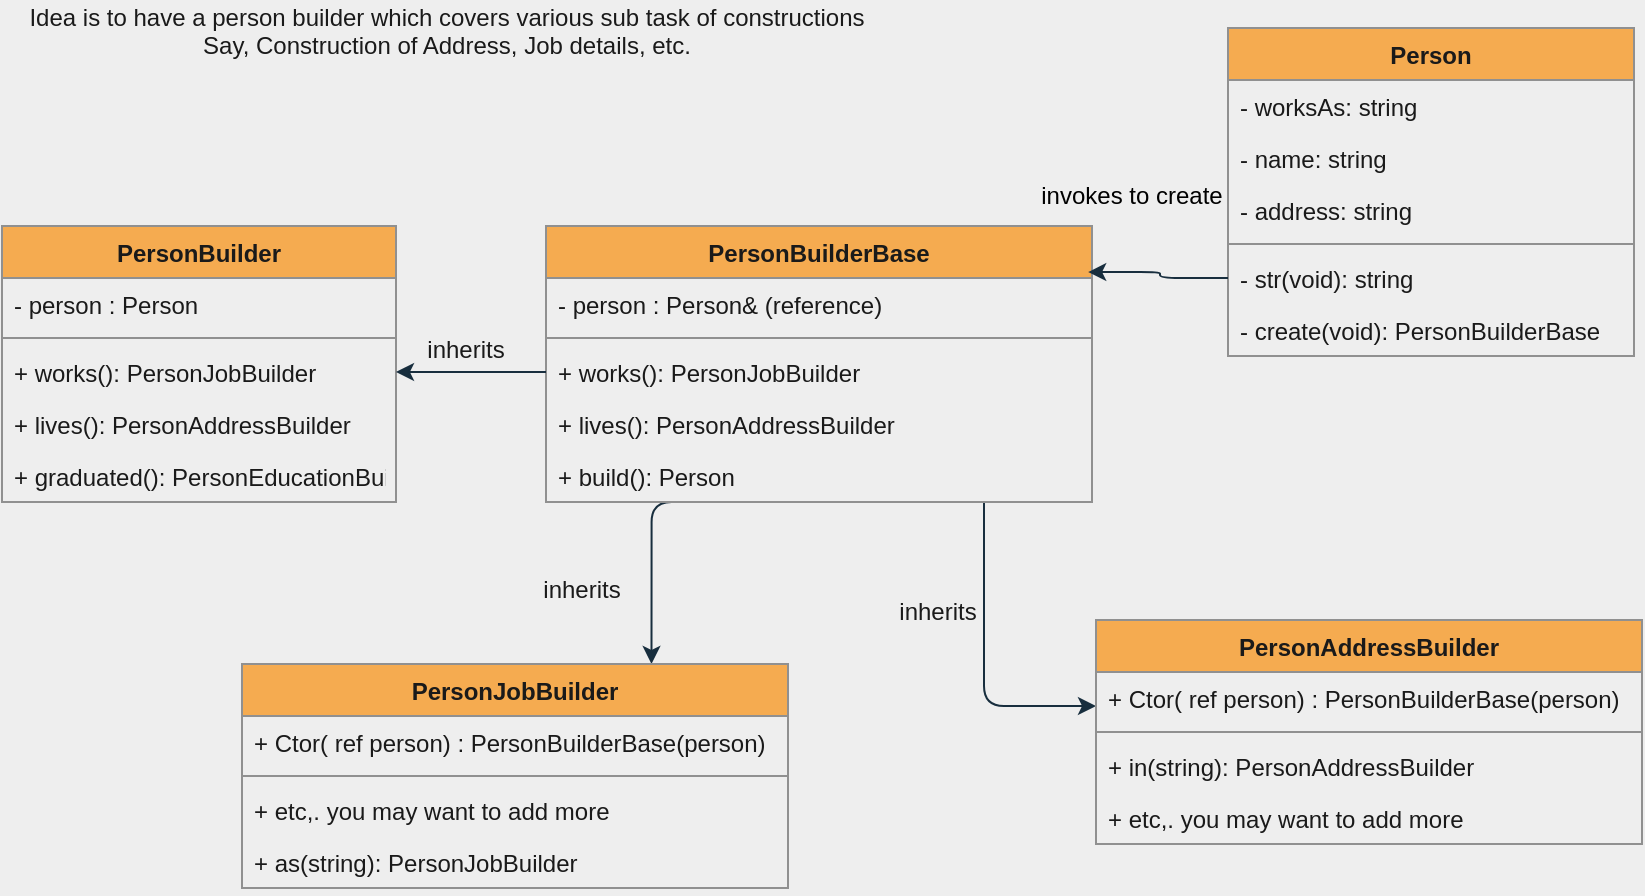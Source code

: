 <mxfile version="14.1.2" type="github">
  <diagram id="x5gHuUsIIJ-AkQ3tlWG3" name="Page-1">
    <mxGraphModel dx="1695" dy="592" grid="0" gridSize="10" guides="1" tooltips="1" connect="1" arrows="1" fold="1" page="1" pageScale="1" pageWidth="827" pageHeight="1169" background="#EEEEEE" math="0" shadow="0">
      <root>
        <mxCell id="0" />
        <mxCell id="1" parent="0" />
        <mxCell id="iUWRhTmWpU_0zO2Lu-_L-1" value="Person&#xa;" style="swimlane;fontStyle=1;align=center;verticalAlign=top;childLayout=stackLayout;horizontal=1;startSize=26;horizontalStack=0;resizeParent=1;resizeParentMax=0;resizeLast=0;collapsible=1;marginBottom=0;fillColor=#F5AB50;strokeColor=#909090;fontColor=#1A1A1A;" parent="1" vertex="1">
          <mxGeometry x="609" y="23" width="203" height="164" as="geometry" />
        </mxCell>
        <mxCell id="F8Ell9N0lwPQoOebZS9d-1" value="- worksAs: string" style="text;strokeColor=none;fillColor=none;align=left;verticalAlign=top;spacingLeft=4;spacingRight=4;overflow=hidden;rotatable=0;points=[[0,0.5],[1,0.5]];portConstraint=eastwest;fontColor=#1A1A1A;" vertex="1" parent="iUWRhTmWpU_0zO2Lu-_L-1">
          <mxGeometry y="26" width="203" height="26" as="geometry" />
        </mxCell>
        <mxCell id="iUWRhTmWpU_0zO2Lu-_L-13" value="- name: string" style="text;strokeColor=none;fillColor=none;align=left;verticalAlign=top;spacingLeft=4;spacingRight=4;overflow=hidden;rotatable=0;points=[[0,0.5],[1,0.5]];portConstraint=eastwest;fontColor=#1A1A1A;" parent="iUWRhTmWpU_0zO2Lu-_L-1" vertex="1">
          <mxGeometry y="52" width="203" height="26" as="geometry" />
        </mxCell>
        <mxCell id="iUWRhTmWpU_0zO2Lu-_L-12" value="- address: string" style="text;strokeColor=none;fillColor=none;align=left;verticalAlign=top;spacingLeft=4;spacingRight=4;overflow=hidden;rotatable=0;points=[[0,0.5],[1,0.5]];portConstraint=eastwest;fontColor=#1A1A1A;" parent="iUWRhTmWpU_0zO2Lu-_L-1" vertex="1">
          <mxGeometry y="78" width="203" height="26" as="geometry" />
        </mxCell>
        <mxCell id="iUWRhTmWpU_0zO2Lu-_L-3" value="" style="line;strokeWidth=1;fillColor=none;align=left;verticalAlign=middle;spacingTop=-1;spacingLeft=3;spacingRight=3;rotatable=0;labelPosition=right;points=[];portConstraint=eastwest;strokeColor=#909090;fontColor=#1A1A1A;labelBackgroundColor=#EEEEEE;" parent="iUWRhTmWpU_0zO2Lu-_L-1" vertex="1">
          <mxGeometry y="104" width="203" height="8" as="geometry" />
        </mxCell>
        <mxCell id="iUWRhTmWpU_0zO2Lu-_L-4" value="- str(void): string" style="text;strokeColor=none;fillColor=none;align=left;verticalAlign=top;spacingLeft=4;spacingRight=4;overflow=hidden;rotatable=0;points=[[0,0.5],[1,0.5]];portConstraint=eastwest;fontColor=#1A1A1A;" parent="iUWRhTmWpU_0zO2Lu-_L-1" vertex="1">
          <mxGeometry y="112" width="203" height="26" as="geometry" />
        </mxCell>
        <mxCell id="uwW9TZI5FmVvOkZDhSwe-3" value="- create(void): PersonBuilderBase" style="text;strokeColor=none;fillColor=none;align=left;verticalAlign=top;spacingLeft=4;spacingRight=4;overflow=hidden;rotatable=0;points=[[0,0.5],[1,0.5]];portConstraint=eastwest;fontColor=#1A1A1A;" parent="iUWRhTmWpU_0zO2Lu-_L-1" vertex="1">
          <mxGeometry y="138" width="203" height="26" as="geometry" />
        </mxCell>
        <mxCell id="uwW9TZI5FmVvOkZDhSwe-2" value="&lt;div&gt;Idea is to have a person builder which covers various sub task of constructions&lt;/div&gt;&lt;div&gt;Say, Construction of Address, Job details, etc.&lt;/div&gt;&lt;div&gt;&lt;br&gt;&lt;/div&gt;" style="text;html=1;align=center;verticalAlign=middle;resizable=0;points=[];autosize=1;fontColor=#1A1A1A;" parent="1" vertex="1">
          <mxGeometry x="5" y="9" width="426" height="46" as="geometry" />
        </mxCell>
        <mxCell id="uwW9TZI5FmVvOkZDhSwe-43" style="edgeStyle=orthogonalEdgeStyle;orthogonalLoop=1;jettySize=auto;html=1;entryX=0.75;entryY=0;entryDx=0;entryDy=0;exitX=0.5;exitY=1;exitDx=0;exitDy=0;strokeColor=#182E3E;fontColor=#1A1A1A;labelBackgroundColor=#EEEEEE;" parent="1" source="uwW9TZI5FmVvOkZDhSwe-9" target="uwW9TZI5FmVvOkZDhSwe-20" edge="1">
          <mxGeometry relative="1" as="geometry">
            <mxPoint x="361" y="319" as="sourcePoint" />
            <Array as="points">
              <mxPoint x="321" y="260" />
            </Array>
          </mxGeometry>
        </mxCell>
        <mxCell id="uwW9TZI5FmVvOkZDhSwe-44" style="edgeStyle=orthogonalEdgeStyle;orthogonalLoop=1;jettySize=auto;html=1;strokeColor=#182E3E;fontColor=#1A1A1A;labelBackgroundColor=#EEEEEE;" parent="1" source="uwW9TZI5FmVvOkZDhSwe-9" target="uwW9TZI5FmVvOkZDhSwe-26" edge="1">
          <mxGeometry relative="1" as="geometry">
            <mxPoint x="405" y="306" as="targetPoint" />
            <Array as="points">
              <mxPoint x="487" y="362" />
            </Array>
          </mxGeometry>
        </mxCell>
        <mxCell id="uwW9TZI5FmVvOkZDhSwe-9" value="PersonBuilderBase" style="swimlane;fontStyle=1;align=center;verticalAlign=top;childLayout=stackLayout;horizontal=1;startSize=26;horizontalStack=0;resizeParent=1;resizeParentMax=0;resizeLast=0;collapsible=1;marginBottom=0;fillColor=#F5AB50;strokeColor=#909090;fontColor=#1A1A1A;" parent="1" vertex="1">
          <mxGeometry x="268" y="122" width="273" height="138" as="geometry" />
        </mxCell>
        <mxCell id="uwW9TZI5FmVvOkZDhSwe-10" value="- person : Person&amp; (reference)" style="text;strokeColor=none;fillColor=none;align=left;verticalAlign=top;spacingLeft=4;spacingRight=4;overflow=hidden;rotatable=0;points=[[0,0.5],[1,0.5]];portConstraint=eastwest;fontColor=#1A1A1A;" parent="uwW9TZI5FmVvOkZDhSwe-9" vertex="1">
          <mxGeometry y="26" width="273" height="26" as="geometry" />
        </mxCell>
        <mxCell id="uwW9TZI5FmVvOkZDhSwe-11" value="" style="line;strokeWidth=1;fillColor=none;align=left;verticalAlign=middle;spacingTop=-1;spacingLeft=3;spacingRight=3;rotatable=0;labelPosition=right;points=[];portConstraint=eastwest;strokeColor=#909090;fontColor=#1A1A1A;labelBackgroundColor=#EEEEEE;" parent="uwW9TZI5FmVvOkZDhSwe-9" vertex="1">
          <mxGeometry y="52" width="273" height="8" as="geometry" />
        </mxCell>
        <mxCell id="uwW9TZI5FmVvOkZDhSwe-12" value="+ works(): PersonJobBuilder" style="text;strokeColor=none;fillColor=none;align=left;verticalAlign=top;spacingLeft=4;spacingRight=4;overflow=hidden;rotatable=0;points=[[0,0.5],[1,0.5]];portConstraint=eastwest;fontColor=#1A1A1A;" parent="uwW9TZI5FmVvOkZDhSwe-9" vertex="1">
          <mxGeometry y="60" width="273" height="26" as="geometry" />
        </mxCell>
        <mxCell id="uwW9TZI5FmVvOkZDhSwe-13" value="+ lives(): PersonAddressBuilder" style="text;strokeColor=none;fillColor=none;align=left;verticalAlign=top;spacingLeft=4;spacingRight=4;overflow=hidden;rotatable=0;points=[[0,0.5],[1,0.5]];portConstraint=eastwest;fontColor=#1A1A1A;" parent="uwW9TZI5FmVvOkZDhSwe-9" vertex="1">
          <mxGeometry y="86" width="273" height="26" as="geometry" />
        </mxCell>
        <mxCell id="uwW9TZI5FmVvOkZDhSwe-14" value="+ build(): Person" style="text;strokeColor=none;fillColor=none;align=left;verticalAlign=top;spacingLeft=4;spacingRight=4;overflow=hidden;rotatable=0;points=[[0,0.5],[1,0.5]];portConstraint=eastwest;fontColor=#1A1A1A;" parent="uwW9TZI5FmVvOkZDhSwe-9" vertex="1">
          <mxGeometry y="112" width="273" height="26" as="geometry" />
        </mxCell>
        <mxCell id="uwW9TZI5FmVvOkZDhSwe-20" value="PersonJobBuilder" style="swimlane;fontStyle=1;align=center;verticalAlign=top;childLayout=stackLayout;horizontal=1;startSize=26;horizontalStack=0;resizeParent=1;resizeParentMax=0;resizeLast=0;collapsible=1;marginBottom=0;fillColor=#F5AB50;strokeColor=#909090;fontColor=#1A1A1A;" parent="1" vertex="1">
          <mxGeometry x="116" y="341" width="273" height="112" as="geometry" />
        </mxCell>
        <mxCell id="uwW9TZI5FmVvOkZDhSwe-23" value="+ Ctor( ref person) : PersonBuilderBase(person)" style="text;strokeColor=none;fillColor=none;align=left;verticalAlign=top;spacingLeft=4;spacingRight=4;overflow=hidden;rotatable=0;points=[[0,0.5],[1,0.5]];portConstraint=eastwest;fontColor=#1A1A1A;" parent="uwW9TZI5FmVvOkZDhSwe-20" vertex="1">
          <mxGeometry y="26" width="273" height="26" as="geometry" />
        </mxCell>
        <mxCell id="uwW9TZI5FmVvOkZDhSwe-22" value="" style="line;strokeWidth=1;fillColor=none;align=left;verticalAlign=middle;spacingTop=-1;spacingLeft=3;spacingRight=3;rotatable=0;labelPosition=right;points=[];portConstraint=eastwest;strokeColor=#909090;fontColor=#1A1A1A;labelBackgroundColor=#EEEEEE;" parent="uwW9TZI5FmVvOkZDhSwe-20" vertex="1">
          <mxGeometry y="52" width="273" height="8" as="geometry" />
        </mxCell>
        <mxCell id="F8Ell9N0lwPQoOebZS9d-8" value="+ etc,. you may want to add more" style="text;strokeColor=none;fillColor=none;align=left;verticalAlign=top;spacingLeft=4;spacingRight=4;overflow=hidden;rotatable=0;points=[[0,0.5],[1,0.5]];portConstraint=eastwest;fontColor=#1A1A1A;" vertex="1" parent="uwW9TZI5FmVvOkZDhSwe-20">
          <mxGeometry y="60" width="273" height="26" as="geometry" />
        </mxCell>
        <mxCell id="F8Ell9N0lwPQoOebZS9d-18" value="+ as(string): PersonJobBuilder" style="text;strokeColor=none;fillColor=none;align=left;verticalAlign=top;spacingLeft=4;spacingRight=4;overflow=hidden;rotatable=0;points=[[0,0.5],[1,0.5]];portConstraint=eastwest;fontColor=#1A1A1A;" vertex="1" parent="uwW9TZI5FmVvOkZDhSwe-20">
          <mxGeometry y="86" width="273" height="26" as="geometry" />
        </mxCell>
        <mxCell id="uwW9TZI5FmVvOkZDhSwe-26" value="PersonAddressBuilder" style="swimlane;fontStyle=1;align=center;verticalAlign=top;childLayout=stackLayout;horizontal=1;startSize=26;horizontalStack=0;resizeParent=1;resizeParentMax=0;resizeLast=0;collapsible=1;marginBottom=0;fillColor=#F5AB50;strokeColor=#909090;fontColor=#1A1A1A;" parent="1" vertex="1">
          <mxGeometry x="543" y="319" width="273" height="112" as="geometry" />
        </mxCell>
        <mxCell id="F8Ell9N0lwPQoOebZS9d-19" value="+ Ctor( ref person) : PersonBuilderBase(person)" style="text;strokeColor=none;fillColor=none;align=left;verticalAlign=top;spacingLeft=4;spacingRight=4;overflow=hidden;rotatable=0;points=[[0,0.5],[1,0.5]];portConstraint=eastwest;fontColor=#1A1A1A;" vertex="1" parent="uwW9TZI5FmVvOkZDhSwe-26">
          <mxGeometry y="26" width="273" height="26" as="geometry" />
        </mxCell>
        <mxCell id="uwW9TZI5FmVvOkZDhSwe-28" value="" style="line;strokeWidth=1;fillColor=none;align=left;verticalAlign=middle;spacingTop=-1;spacingLeft=3;spacingRight=3;rotatable=0;labelPosition=right;points=[];portConstraint=eastwest;strokeColor=#909090;fontColor=#1A1A1A;labelBackgroundColor=#EEEEEE;" parent="uwW9TZI5FmVvOkZDhSwe-26" vertex="1">
          <mxGeometry y="52" width="273" height="8" as="geometry" />
        </mxCell>
        <mxCell id="uwW9TZI5FmVvOkZDhSwe-29" value="+ in(string): PersonAddressBuilder" style="text;strokeColor=none;fillColor=none;align=left;verticalAlign=top;spacingLeft=4;spacingRight=4;overflow=hidden;rotatable=0;points=[[0,0.5],[1,0.5]];portConstraint=eastwest;fontColor=#1A1A1A;" parent="uwW9TZI5FmVvOkZDhSwe-26" vertex="1">
          <mxGeometry y="60" width="273" height="26" as="geometry" />
        </mxCell>
        <mxCell id="F8Ell9N0lwPQoOebZS9d-9" value="+ etc,. you may want to add more" style="text;strokeColor=none;fillColor=none;align=left;verticalAlign=top;spacingLeft=4;spacingRight=4;overflow=hidden;rotatable=0;points=[[0,0.5],[1,0.5]];portConstraint=eastwest;fontColor=#1A1A1A;" vertex="1" parent="uwW9TZI5FmVvOkZDhSwe-26">
          <mxGeometry y="86" width="273" height="26" as="geometry" />
        </mxCell>
        <mxCell id="F8Ell9N0lwPQoOebZS9d-2" value="PersonBuilder" style="swimlane;fontStyle=1;align=center;verticalAlign=top;childLayout=stackLayout;horizontal=1;startSize=26;horizontalStack=0;resizeParent=1;resizeParentMax=0;resizeLast=0;collapsible=1;marginBottom=0;fillColor=#F5AB50;strokeColor=#909090;fontColor=#1A1A1A;" vertex="1" parent="1">
          <mxGeometry x="-4" y="122" width="197" height="138" as="geometry" />
        </mxCell>
        <mxCell id="F8Ell9N0lwPQoOebZS9d-3" value="- person : Person" style="text;strokeColor=none;fillColor=none;align=left;verticalAlign=top;spacingLeft=4;spacingRight=4;overflow=hidden;rotatable=0;points=[[0,0.5],[1,0.5]];portConstraint=eastwest;fontColor=#1A1A1A;" vertex="1" parent="F8Ell9N0lwPQoOebZS9d-2">
          <mxGeometry y="26" width="197" height="26" as="geometry" />
        </mxCell>
        <mxCell id="F8Ell9N0lwPQoOebZS9d-4" value="" style="line;strokeWidth=1;fillColor=none;align=left;verticalAlign=middle;spacingTop=-1;spacingLeft=3;spacingRight=3;rotatable=0;labelPosition=right;points=[];portConstraint=eastwest;strokeColor=#909090;fontColor=#1A1A1A;labelBackgroundColor=#EEEEEE;" vertex="1" parent="F8Ell9N0lwPQoOebZS9d-2">
          <mxGeometry y="52" width="197" height="8" as="geometry" />
        </mxCell>
        <mxCell id="F8Ell9N0lwPQoOebZS9d-5" value="+ works(): PersonJobBuilder" style="text;strokeColor=none;fillColor=none;align=left;verticalAlign=top;spacingLeft=4;spacingRight=4;overflow=hidden;rotatable=0;points=[[0,0.5],[1,0.5]];portConstraint=eastwest;fontColor=#1A1A1A;" vertex="1" parent="F8Ell9N0lwPQoOebZS9d-2">
          <mxGeometry y="60" width="197" height="26" as="geometry" />
        </mxCell>
        <mxCell id="F8Ell9N0lwPQoOebZS9d-6" value="+ lives(): PersonAddressBuilder" style="text;strokeColor=none;fillColor=none;align=left;verticalAlign=top;spacingLeft=4;spacingRight=4;overflow=hidden;rotatable=0;points=[[0,0.5],[1,0.5]];portConstraint=eastwest;fontColor=#1A1A1A;" vertex="1" parent="F8Ell9N0lwPQoOebZS9d-2">
          <mxGeometry y="86" width="197" height="26" as="geometry" />
        </mxCell>
        <mxCell id="F8Ell9N0lwPQoOebZS9d-7" value="+ graduated(): PersonEducationBuilder" style="text;strokeColor=none;fillColor=none;align=left;verticalAlign=top;spacingLeft=4;spacingRight=4;overflow=hidden;rotatable=0;points=[[0,0.5],[1,0.5]];portConstraint=eastwest;fontColor=#1A1A1A;" vertex="1" parent="F8Ell9N0lwPQoOebZS9d-2">
          <mxGeometry y="112" width="197" height="26" as="geometry" />
        </mxCell>
        <mxCell id="F8Ell9N0lwPQoOebZS9d-12" style="edgeStyle=orthogonalEdgeStyle;curved=0;rounded=1;sketch=0;orthogonalLoop=1;jettySize=auto;html=1;strokeColor=#182E3E;fontColor=#1A1A1A;entryX=1;entryY=0.5;entryDx=0;entryDy=0;" edge="1" parent="1" source="uwW9TZI5FmVvOkZDhSwe-12" target="F8Ell9N0lwPQoOebZS9d-5">
          <mxGeometry relative="1" as="geometry">
            <mxPoint x="229" y="195" as="targetPoint" />
          </mxGeometry>
        </mxCell>
        <mxCell id="F8Ell9N0lwPQoOebZS9d-13" value="inherits" style="text;html=1;strokeColor=none;fillColor=none;align=center;verticalAlign=middle;whiteSpace=wrap;rounded=0;sketch=0;fontColor=#1A1A1A;" vertex="1" parent="1">
          <mxGeometry x="266" y="294" width="40" height="20" as="geometry" />
        </mxCell>
        <mxCell id="F8Ell9N0lwPQoOebZS9d-14" value="inherits" style="text;html=1;strokeColor=none;fillColor=none;align=center;verticalAlign=middle;whiteSpace=wrap;rounded=0;sketch=0;fontColor=#1A1A1A;" vertex="1" parent="1">
          <mxGeometry x="444" y="305" width="40" height="20" as="geometry" />
        </mxCell>
        <mxCell id="F8Ell9N0lwPQoOebZS9d-15" value="inherits" style="text;html=1;strokeColor=none;fillColor=none;align=center;verticalAlign=middle;whiteSpace=wrap;rounded=0;sketch=0;fontColor=#1A1A1A;" vertex="1" parent="1">
          <mxGeometry x="208" y="174" width="40" height="20" as="geometry" />
        </mxCell>
        <mxCell id="F8Ell9N0lwPQoOebZS9d-20" value="invokes to create" style="text;html=1;strokeColor=none;fillColor=none;align=center;verticalAlign=middle;whiteSpace=wrap;rounded=0;" vertex="1" parent="1">
          <mxGeometry x="508" y="97" width="106" height="20" as="geometry" />
        </mxCell>
        <mxCell id="F8Ell9N0lwPQoOebZS9d-23" style="edgeStyle=orthogonalEdgeStyle;curved=0;rounded=1;sketch=0;orthogonalLoop=1;jettySize=auto;html=1;entryX=0.993;entryY=-0.115;entryDx=0;entryDy=0;entryPerimeter=0;strokeColor=#182E3E;fontColor=#1A1A1A;" edge="1" parent="1" source="iUWRhTmWpU_0zO2Lu-_L-4" target="uwW9TZI5FmVvOkZDhSwe-10">
          <mxGeometry relative="1" as="geometry" />
        </mxCell>
      </root>
    </mxGraphModel>
  </diagram>
</mxfile>

